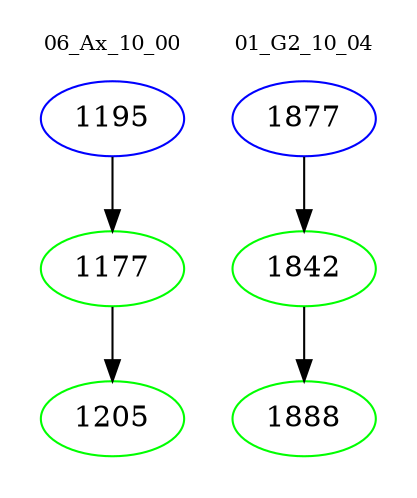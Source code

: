 digraph{
subgraph cluster_0 {
color = white
label = "06_Ax_10_00";
fontsize=10;
T0_1195 [label="1195", color="blue"]
T0_1195 -> T0_1177 [color="black"]
T0_1177 [label="1177", color="green"]
T0_1177 -> T0_1205 [color="black"]
T0_1205 [label="1205", color="green"]
}
subgraph cluster_1 {
color = white
label = "01_G2_10_04";
fontsize=10;
T1_1877 [label="1877", color="blue"]
T1_1877 -> T1_1842 [color="black"]
T1_1842 [label="1842", color="green"]
T1_1842 -> T1_1888 [color="black"]
T1_1888 [label="1888", color="green"]
}
}
